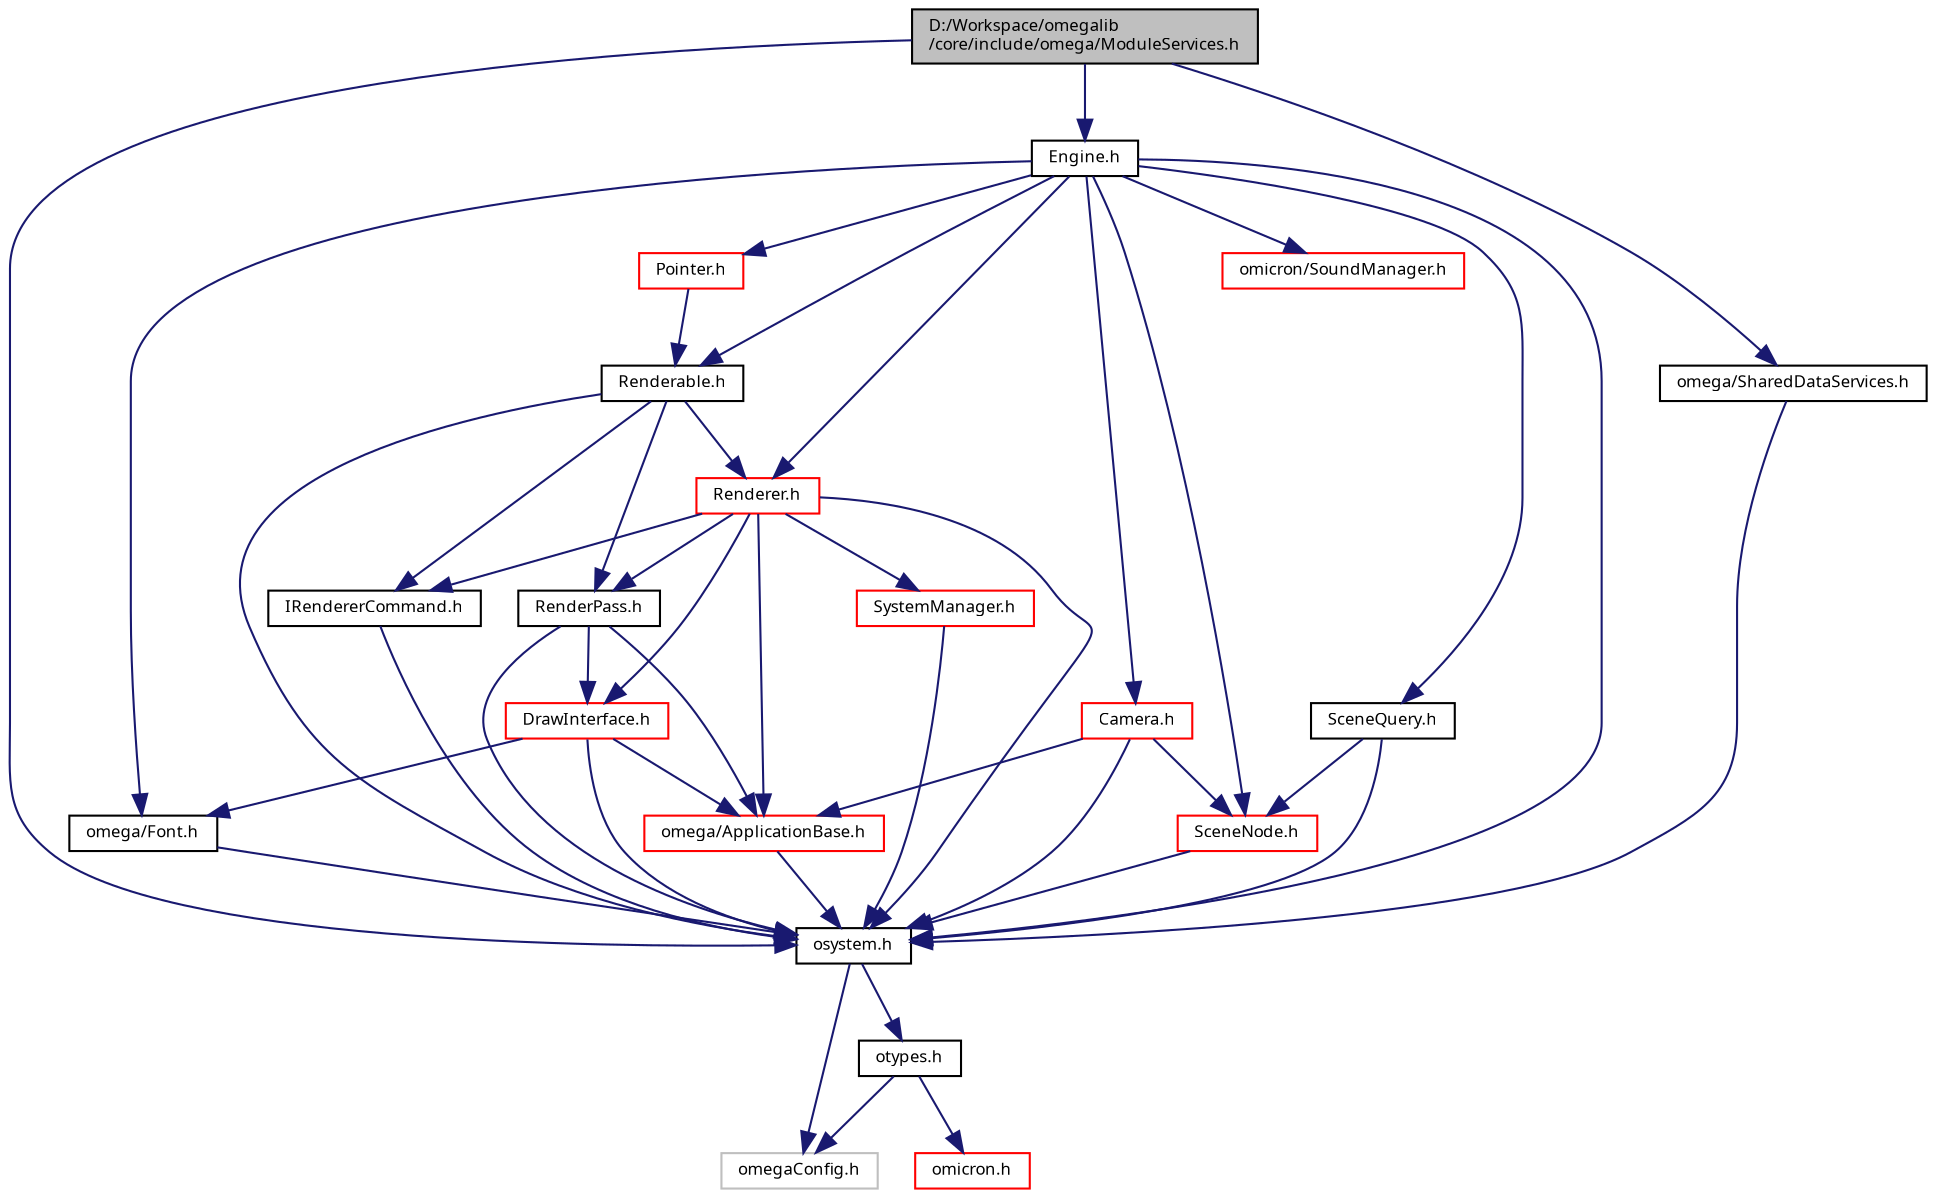 digraph "D:/Workspace/omegalib/core/include/omega/ModuleServices.h"
{
  bgcolor="transparent";
  edge [fontname="FreeSans.ttf",fontsize="8",labelfontname="FreeSans.ttf",labelfontsize="8"];
  node [fontname="FreeSans.ttf",fontsize="8",shape=record];
  Node1 [label="D:/Workspace/omegalib\l/core/include/omega/ModuleServices.h",height=0.2,width=0.4,color="black", fillcolor="grey75", style="filled" fontcolor="black"];
  Node1 -> Node2 [color="midnightblue",fontsize="8",style="solid",fontname="FreeSans.ttf"];
  Node2 [label="osystem.h",height=0.2,width=0.4,color="black",URL="$include_2omega_2osystem_8h.html"];
  Node2 -> Node3 [color="midnightblue",fontsize="8",style="solid",fontname="FreeSans.ttf"];
  Node3 [label="omegaConfig.h",height=0.2,width=0.4,color="grey75"];
  Node2 -> Node4 [color="midnightblue",fontsize="8",style="solid",fontname="FreeSans.ttf"];
  Node4 [label="otypes.h",height=0.2,width=0.4,color="black",URL="$include_2omega_2otypes_8h.html"];
  Node4 -> Node3 [color="midnightblue",fontsize="8",style="solid",fontname="FreeSans.ttf"];
  Node4 -> Node5 [color="midnightblue",fontsize="8",style="solid",fontname="FreeSans.ttf"];
  Node5 [label="omicron.h",height=0.2,width=0.4,color="red",URL="$omicron_8h.html"];
  Node1 -> Node6 [color="midnightblue",fontsize="8",style="solid",fontname="FreeSans.ttf"];
  Node6 [label="Engine.h",height=0.2,width=0.4,color="black",URL="$_engine_8h.html"];
  Node6 -> Node2 [color="midnightblue",fontsize="8",style="solid",fontname="FreeSans.ttf"];
  Node6 -> Node7 [color="midnightblue",fontsize="8",style="solid",fontname="FreeSans.ttf"];
  Node7 [label="Renderer.h",height=0.2,width=0.4,color="red",URL="$_renderer_8h.html"];
  Node7 -> Node2 [color="midnightblue",fontsize="8",style="solid",fontname="FreeSans.ttf"];
  Node7 -> Node8 [color="midnightblue",fontsize="8",style="solid",fontname="FreeSans.ttf"];
  Node8 [label="IRendererCommand.h",height=0.2,width=0.4,color="black",URL="$_i_renderer_command_8h.html"];
  Node8 -> Node2 [color="midnightblue",fontsize="8",style="solid",fontname="FreeSans.ttf"];
  Node7 -> Node9 [color="midnightblue",fontsize="8",style="solid",fontname="FreeSans.ttf"];
  Node9 [label="DrawInterface.h",height=0.2,width=0.4,color="red",URL="$_draw_interface_8h.html"];
  Node9 -> Node2 [color="midnightblue",fontsize="8",style="solid",fontname="FreeSans.ttf"];
  Node9 -> Node10 [color="midnightblue",fontsize="8",style="solid",fontname="FreeSans.ttf"];
  Node10 [label="omega/Font.h",height=0.2,width=0.4,color="black",URL="$_font_8h.html"];
  Node10 -> Node2 [color="midnightblue",fontsize="8",style="solid",fontname="FreeSans.ttf"];
  Node9 -> Node11 [color="midnightblue",fontsize="8",style="solid",fontname="FreeSans.ttf"];
  Node11 [label="omega/ApplicationBase.h",height=0.2,width=0.4,color="red",URL="$_application_base_8h.html"];
  Node11 -> Node2 [color="midnightblue",fontsize="8",style="solid",fontname="FreeSans.ttf"];
  Node7 -> Node12 [color="midnightblue",fontsize="8",style="solid",fontname="FreeSans.ttf"];
  Node12 [label="RenderPass.h",height=0.2,width=0.4,color="black",URL="$_render_pass_8h.html"];
  Node12 -> Node2 [color="midnightblue",fontsize="8",style="solid",fontname="FreeSans.ttf"];
  Node12 -> Node11 [color="midnightblue",fontsize="8",style="solid",fontname="FreeSans.ttf"];
  Node12 -> Node9 [color="midnightblue",fontsize="8",style="solid",fontname="FreeSans.ttf"];
  Node7 -> Node11 [color="midnightblue",fontsize="8",style="solid",fontname="FreeSans.ttf"];
  Node7 -> Node13 [color="midnightblue",fontsize="8",style="solid",fontname="FreeSans.ttf"];
  Node13 [label="SystemManager.h",height=0.2,width=0.4,color="red",URL="$_system_manager_8h.html"];
  Node13 -> Node2 [color="midnightblue",fontsize="8",style="solid",fontname="FreeSans.ttf"];
  Node6 -> Node14 [color="midnightblue",fontsize="8",style="solid",fontname="FreeSans.ttf"];
  Node14 [label="SceneNode.h",height=0.2,width=0.4,color="red",URL="$_scene_node_8h.html"];
  Node14 -> Node2 [color="midnightblue",fontsize="8",style="solid",fontname="FreeSans.ttf"];
  Node6 -> Node15 [color="midnightblue",fontsize="8",style="solid",fontname="FreeSans.ttf"];
  Node15 [label="Pointer.h",height=0.2,width=0.4,color="red",URL="$_pointer_8h.html"];
  Node15 -> Node16 [color="midnightblue",fontsize="8",style="solid",fontname="FreeSans.ttf"];
  Node16 [label="Renderable.h",height=0.2,width=0.4,color="black",URL="$_renderable_8h.html"];
  Node16 -> Node2 [color="midnightblue",fontsize="8",style="solid",fontname="FreeSans.ttf"];
  Node16 -> Node12 [color="midnightblue",fontsize="8",style="solid",fontname="FreeSans.ttf"];
  Node16 -> Node8 [color="midnightblue",fontsize="8",style="solid",fontname="FreeSans.ttf"];
  Node16 -> Node7 [color="midnightblue",fontsize="8",style="solid",fontname="FreeSans.ttf"];
  Node6 -> Node16 [color="midnightblue",fontsize="8",style="solid",fontname="FreeSans.ttf"];
  Node6 -> Node17 [color="midnightblue",fontsize="8",style="solid",fontname="FreeSans.ttf"];
  Node17 [label="SceneQuery.h",height=0.2,width=0.4,color="black",URL="$_scene_query_8h.html"];
  Node17 -> Node2 [color="midnightblue",fontsize="8",style="solid",fontname="FreeSans.ttf"];
  Node17 -> Node14 [color="midnightblue",fontsize="8",style="solid",fontname="FreeSans.ttf"];
  Node6 -> Node18 [color="midnightblue",fontsize="8",style="solid",fontname="FreeSans.ttf"];
  Node18 [label="Camera.h",height=0.2,width=0.4,color="red",URL="$_camera_8h.html"];
  Node18 -> Node2 [color="midnightblue",fontsize="8",style="solid",fontname="FreeSans.ttf"];
  Node18 -> Node11 [color="midnightblue",fontsize="8",style="solid",fontname="FreeSans.ttf"];
  Node18 -> Node14 [color="midnightblue",fontsize="8",style="solid",fontname="FreeSans.ttf"];
  Node6 -> Node10 [color="midnightblue",fontsize="8",style="solid",fontname="FreeSans.ttf"];
  Node6 -> Node19 [color="midnightblue",fontsize="8",style="solid",fontname="FreeSans.ttf"];
  Node19 [label="omicron/SoundManager.h",height=0.2,width=0.4,color="red",URL="$_sound_manager_8h.html"];
  Node1 -> Node20 [color="midnightblue",fontsize="8",style="solid",fontname="FreeSans.ttf"];
  Node20 [label="omega/SharedDataServices.h",height=0.2,width=0.4,color="black",URL="$_shared_data_services_8h.html"];
  Node20 -> Node2 [color="midnightblue",fontsize="8",style="solid",fontname="FreeSans.ttf"];
}
